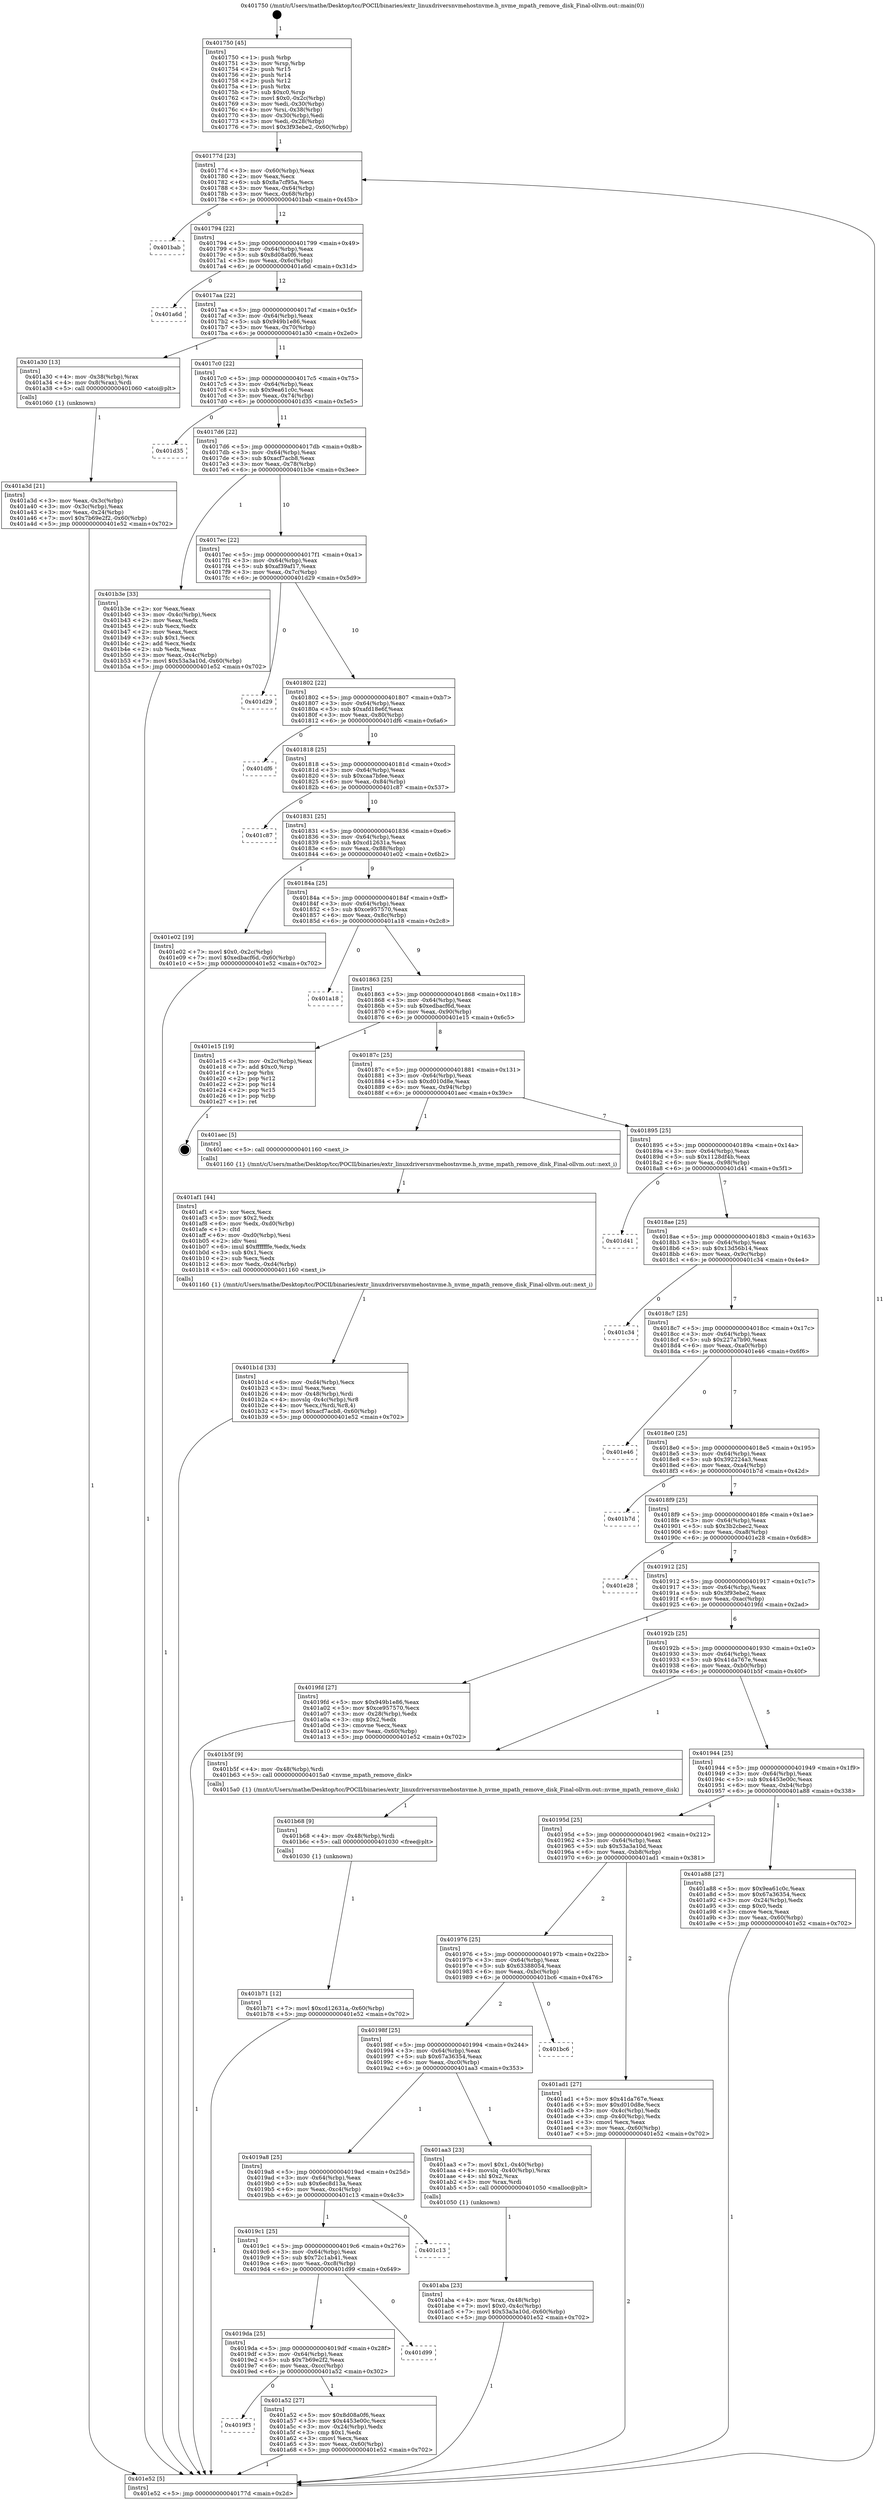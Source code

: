 digraph "0x401750" {
  label = "0x401750 (/mnt/c/Users/mathe/Desktop/tcc/POCII/binaries/extr_linuxdriversnvmehostnvme.h_nvme_mpath_remove_disk_Final-ollvm.out::main(0))"
  labelloc = "t"
  node[shape=record]

  Entry [label="",width=0.3,height=0.3,shape=circle,fillcolor=black,style=filled]
  "0x40177d" [label="{
     0x40177d [23]\l
     | [instrs]\l
     &nbsp;&nbsp;0x40177d \<+3\>: mov -0x60(%rbp),%eax\l
     &nbsp;&nbsp;0x401780 \<+2\>: mov %eax,%ecx\l
     &nbsp;&nbsp;0x401782 \<+6\>: sub $0x8a7cf95a,%ecx\l
     &nbsp;&nbsp;0x401788 \<+3\>: mov %eax,-0x64(%rbp)\l
     &nbsp;&nbsp;0x40178b \<+3\>: mov %ecx,-0x68(%rbp)\l
     &nbsp;&nbsp;0x40178e \<+6\>: je 0000000000401bab \<main+0x45b\>\l
  }"]
  "0x401bab" [label="{
     0x401bab\l
  }", style=dashed]
  "0x401794" [label="{
     0x401794 [22]\l
     | [instrs]\l
     &nbsp;&nbsp;0x401794 \<+5\>: jmp 0000000000401799 \<main+0x49\>\l
     &nbsp;&nbsp;0x401799 \<+3\>: mov -0x64(%rbp),%eax\l
     &nbsp;&nbsp;0x40179c \<+5\>: sub $0x8d08a0f6,%eax\l
     &nbsp;&nbsp;0x4017a1 \<+3\>: mov %eax,-0x6c(%rbp)\l
     &nbsp;&nbsp;0x4017a4 \<+6\>: je 0000000000401a6d \<main+0x31d\>\l
  }"]
  Exit [label="",width=0.3,height=0.3,shape=circle,fillcolor=black,style=filled,peripheries=2]
  "0x401a6d" [label="{
     0x401a6d\l
  }", style=dashed]
  "0x4017aa" [label="{
     0x4017aa [22]\l
     | [instrs]\l
     &nbsp;&nbsp;0x4017aa \<+5\>: jmp 00000000004017af \<main+0x5f\>\l
     &nbsp;&nbsp;0x4017af \<+3\>: mov -0x64(%rbp),%eax\l
     &nbsp;&nbsp;0x4017b2 \<+5\>: sub $0x949b1e86,%eax\l
     &nbsp;&nbsp;0x4017b7 \<+3\>: mov %eax,-0x70(%rbp)\l
     &nbsp;&nbsp;0x4017ba \<+6\>: je 0000000000401a30 \<main+0x2e0\>\l
  }"]
  "0x401b71" [label="{
     0x401b71 [12]\l
     | [instrs]\l
     &nbsp;&nbsp;0x401b71 \<+7\>: movl $0xcd12631a,-0x60(%rbp)\l
     &nbsp;&nbsp;0x401b78 \<+5\>: jmp 0000000000401e52 \<main+0x702\>\l
  }"]
  "0x401a30" [label="{
     0x401a30 [13]\l
     | [instrs]\l
     &nbsp;&nbsp;0x401a30 \<+4\>: mov -0x38(%rbp),%rax\l
     &nbsp;&nbsp;0x401a34 \<+4\>: mov 0x8(%rax),%rdi\l
     &nbsp;&nbsp;0x401a38 \<+5\>: call 0000000000401060 \<atoi@plt\>\l
     | [calls]\l
     &nbsp;&nbsp;0x401060 \{1\} (unknown)\l
  }"]
  "0x4017c0" [label="{
     0x4017c0 [22]\l
     | [instrs]\l
     &nbsp;&nbsp;0x4017c0 \<+5\>: jmp 00000000004017c5 \<main+0x75\>\l
     &nbsp;&nbsp;0x4017c5 \<+3\>: mov -0x64(%rbp),%eax\l
     &nbsp;&nbsp;0x4017c8 \<+5\>: sub $0x9ea61c0c,%eax\l
     &nbsp;&nbsp;0x4017cd \<+3\>: mov %eax,-0x74(%rbp)\l
     &nbsp;&nbsp;0x4017d0 \<+6\>: je 0000000000401d35 \<main+0x5e5\>\l
  }"]
  "0x401b68" [label="{
     0x401b68 [9]\l
     | [instrs]\l
     &nbsp;&nbsp;0x401b68 \<+4\>: mov -0x48(%rbp),%rdi\l
     &nbsp;&nbsp;0x401b6c \<+5\>: call 0000000000401030 \<free@plt\>\l
     | [calls]\l
     &nbsp;&nbsp;0x401030 \{1\} (unknown)\l
  }"]
  "0x401d35" [label="{
     0x401d35\l
  }", style=dashed]
  "0x4017d6" [label="{
     0x4017d6 [22]\l
     | [instrs]\l
     &nbsp;&nbsp;0x4017d6 \<+5\>: jmp 00000000004017db \<main+0x8b\>\l
     &nbsp;&nbsp;0x4017db \<+3\>: mov -0x64(%rbp),%eax\l
     &nbsp;&nbsp;0x4017de \<+5\>: sub $0xacf7acb8,%eax\l
     &nbsp;&nbsp;0x4017e3 \<+3\>: mov %eax,-0x78(%rbp)\l
     &nbsp;&nbsp;0x4017e6 \<+6\>: je 0000000000401b3e \<main+0x3ee\>\l
  }"]
  "0x401b1d" [label="{
     0x401b1d [33]\l
     | [instrs]\l
     &nbsp;&nbsp;0x401b1d \<+6\>: mov -0xd4(%rbp),%ecx\l
     &nbsp;&nbsp;0x401b23 \<+3\>: imul %eax,%ecx\l
     &nbsp;&nbsp;0x401b26 \<+4\>: mov -0x48(%rbp),%rdi\l
     &nbsp;&nbsp;0x401b2a \<+4\>: movslq -0x4c(%rbp),%r8\l
     &nbsp;&nbsp;0x401b2e \<+4\>: mov %ecx,(%rdi,%r8,4)\l
     &nbsp;&nbsp;0x401b32 \<+7\>: movl $0xacf7acb8,-0x60(%rbp)\l
     &nbsp;&nbsp;0x401b39 \<+5\>: jmp 0000000000401e52 \<main+0x702\>\l
  }"]
  "0x401b3e" [label="{
     0x401b3e [33]\l
     | [instrs]\l
     &nbsp;&nbsp;0x401b3e \<+2\>: xor %eax,%eax\l
     &nbsp;&nbsp;0x401b40 \<+3\>: mov -0x4c(%rbp),%ecx\l
     &nbsp;&nbsp;0x401b43 \<+2\>: mov %eax,%edx\l
     &nbsp;&nbsp;0x401b45 \<+2\>: sub %ecx,%edx\l
     &nbsp;&nbsp;0x401b47 \<+2\>: mov %eax,%ecx\l
     &nbsp;&nbsp;0x401b49 \<+3\>: sub $0x1,%ecx\l
     &nbsp;&nbsp;0x401b4c \<+2\>: add %ecx,%edx\l
     &nbsp;&nbsp;0x401b4e \<+2\>: sub %edx,%eax\l
     &nbsp;&nbsp;0x401b50 \<+3\>: mov %eax,-0x4c(%rbp)\l
     &nbsp;&nbsp;0x401b53 \<+7\>: movl $0x53a3a10d,-0x60(%rbp)\l
     &nbsp;&nbsp;0x401b5a \<+5\>: jmp 0000000000401e52 \<main+0x702\>\l
  }"]
  "0x4017ec" [label="{
     0x4017ec [22]\l
     | [instrs]\l
     &nbsp;&nbsp;0x4017ec \<+5\>: jmp 00000000004017f1 \<main+0xa1\>\l
     &nbsp;&nbsp;0x4017f1 \<+3\>: mov -0x64(%rbp),%eax\l
     &nbsp;&nbsp;0x4017f4 \<+5\>: sub $0xaf39af17,%eax\l
     &nbsp;&nbsp;0x4017f9 \<+3\>: mov %eax,-0x7c(%rbp)\l
     &nbsp;&nbsp;0x4017fc \<+6\>: je 0000000000401d29 \<main+0x5d9\>\l
  }"]
  "0x401af1" [label="{
     0x401af1 [44]\l
     | [instrs]\l
     &nbsp;&nbsp;0x401af1 \<+2\>: xor %ecx,%ecx\l
     &nbsp;&nbsp;0x401af3 \<+5\>: mov $0x2,%edx\l
     &nbsp;&nbsp;0x401af8 \<+6\>: mov %edx,-0xd0(%rbp)\l
     &nbsp;&nbsp;0x401afe \<+1\>: cltd\l
     &nbsp;&nbsp;0x401aff \<+6\>: mov -0xd0(%rbp),%esi\l
     &nbsp;&nbsp;0x401b05 \<+2\>: idiv %esi\l
     &nbsp;&nbsp;0x401b07 \<+6\>: imul $0xfffffffe,%edx,%edx\l
     &nbsp;&nbsp;0x401b0d \<+3\>: sub $0x1,%ecx\l
     &nbsp;&nbsp;0x401b10 \<+2\>: sub %ecx,%edx\l
     &nbsp;&nbsp;0x401b12 \<+6\>: mov %edx,-0xd4(%rbp)\l
     &nbsp;&nbsp;0x401b18 \<+5\>: call 0000000000401160 \<next_i\>\l
     | [calls]\l
     &nbsp;&nbsp;0x401160 \{1\} (/mnt/c/Users/mathe/Desktop/tcc/POCII/binaries/extr_linuxdriversnvmehostnvme.h_nvme_mpath_remove_disk_Final-ollvm.out::next_i)\l
  }"]
  "0x401d29" [label="{
     0x401d29\l
  }", style=dashed]
  "0x401802" [label="{
     0x401802 [22]\l
     | [instrs]\l
     &nbsp;&nbsp;0x401802 \<+5\>: jmp 0000000000401807 \<main+0xb7\>\l
     &nbsp;&nbsp;0x401807 \<+3\>: mov -0x64(%rbp),%eax\l
     &nbsp;&nbsp;0x40180a \<+5\>: sub $0xafd18e6f,%eax\l
     &nbsp;&nbsp;0x40180f \<+3\>: mov %eax,-0x80(%rbp)\l
     &nbsp;&nbsp;0x401812 \<+6\>: je 0000000000401df6 \<main+0x6a6\>\l
  }"]
  "0x401aba" [label="{
     0x401aba [23]\l
     | [instrs]\l
     &nbsp;&nbsp;0x401aba \<+4\>: mov %rax,-0x48(%rbp)\l
     &nbsp;&nbsp;0x401abe \<+7\>: movl $0x0,-0x4c(%rbp)\l
     &nbsp;&nbsp;0x401ac5 \<+7\>: movl $0x53a3a10d,-0x60(%rbp)\l
     &nbsp;&nbsp;0x401acc \<+5\>: jmp 0000000000401e52 \<main+0x702\>\l
  }"]
  "0x401df6" [label="{
     0x401df6\l
  }", style=dashed]
  "0x401818" [label="{
     0x401818 [25]\l
     | [instrs]\l
     &nbsp;&nbsp;0x401818 \<+5\>: jmp 000000000040181d \<main+0xcd\>\l
     &nbsp;&nbsp;0x40181d \<+3\>: mov -0x64(%rbp),%eax\l
     &nbsp;&nbsp;0x401820 \<+5\>: sub $0xcaa7bfee,%eax\l
     &nbsp;&nbsp;0x401825 \<+6\>: mov %eax,-0x84(%rbp)\l
     &nbsp;&nbsp;0x40182b \<+6\>: je 0000000000401c87 \<main+0x537\>\l
  }"]
  "0x4019f3" [label="{
     0x4019f3\l
  }", style=dashed]
  "0x401c87" [label="{
     0x401c87\l
  }", style=dashed]
  "0x401831" [label="{
     0x401831 [25]\l
     | [instrs]\l
     &nbsp;&nbsp;0x401831 \<+5\>: jmp 0000000000401836 \<main+0xe6\>\l
     &nbsp;&nbsp;0x401836 \<+3\>: mov -0x64(%rbp),%eax\l
     &nbsp;&nbsp;0x401839 \<+5\>: sub $0xcd12631a,%eax\l
     &nbsp;&nbsp;0x40183e \<+6\>: mov %eax,-0x88(%rbp)\l
     &nbsp;&nbsp;0x401844 \<+6\>: je 0000000000401e02 \<main+0x6b2\>\l
  }"]
  "0x401a52" [label="{
     0x401a52 [27]\l
     | [instrs]\l
     &nbsp;&nbsp;0x401a52 \<+5\>: mov $0x8d08a0f6,%eax\l
     &nbsp;&nbsp;0x401a57 \<+5\>: mov $0x4453e00c,%ecx\l
     &nbsp;&nbsp;0x401a5c \<+3\>: mov -0x24(%rbp),%edx\l
     &nbsp;&nbsp;0x401a5f \<+3\>: cmp $0x1,%edx\l
     &nbsp;&nbsp;0x401a62 \<+3\>: cmovl %ecx,%eax\l
     &nbsp;&nbsp;0x401a65 \<+3\>: mov %eax,-0x60(%rbp)\l
     &nbsp;&nbsp;0x401a68 \<+5\>: jmp 0000000000401e52 \<main+0x702\>\l
  }"]
  "0x401e02" [label="{
     0x401e02 [19]\l
     | [instrs]\l
     &nbsp;&nbsp;0x401e02 \<+7\>: movl $0x0,-0x2c(%rbp)\l
     &nbsp;&nbsp;0x401e09 \<+7\>: movl $0xedbacf6d,-0x60(%rbp)\l
     &nbsp;&nbsp;0x401e10 \<+5\>: jmp 0000000000401e52 \<main+0x702\>\l
  }"]
  "0x40184a" [label="{
     0x40184a [25]\l
     | [instrs]\l
     &nbsp;&nbsp;0x40184a \<+5\>: jmp 000000000040184f \<main+0xff\>\l
     &nbsp;&nbsp;0x40184f \<+3\>: mov -0x64(%rbp),%eax\l
     &nbsp;&nbsp;0x401852 \<+5\>: sub $0xce957570,%eax\l
     &nbsp;&nbsp;0x401857 \<+6\>: mov %eax,-0x8c(%rbp)\l
     &nbsp;&nbsp;0x40185d \<+6\>: je 0000000000401a18 \<main+0x2c8\>\l
  }"]
  "0x4019da" [label="{
     0x4019da [25]\l
     | [instrs]\l
     &nbsp;&nbsp;0x4019da \<+5\>: jmp 00000000004019df \<main+0x28f\>\l
     &nbsp;&nbsp;0x4019df \<+3\>: mov -0x64(%rbp),%eax\l
     &nbsp;&nbsp;0x4019e2 \<+5\>: sub $0x7b69e2f2,%eax\l
     &nbsp;&nbsp;0x4019e7 \<+6\>: mov %eax,-0xcc(%rbp)\l
     &nbsp;&nbsp;0x4019ed \<+6\>: je 0000000000401a52 \<main+0x302\>\l
  }"]
  "0x401a18" [label="{
     0x401a18\l
  }", style=dashed]
  "0x401863" [label="{
     0x401863 [25]\l
     | [instrs]\l
     &nbsp;&nbsp;0x401863 \<+5\>: jmp 0000000000401868 \<main+0x118\>\l
     &nbsp;&nbsp;0x401868 \<+3\>: mov -0x64(%rbp),%eax\l
     &nbsp;&nbsp;0x40186b \<+5\>: sub $0xedbacf6d,%eax\l
     &nbsp;&nbsp;0x401870 \<+6\>: mov %eax,-0x90(%rbp)\l
     &nbsp;&nbsp;0x401876 \<+6\>: je 0000000000401e15 \<main+0x6c5\>\l
  }"]
  "0x401d99" [label="{
     0x401d99\l
  }", style=dashed]
  "0x401e15" [label="{
     0x401e15 [19]\l
     | [instrs]\l
     &nbsp;&nbsp;0x401e15 \<+3\>: mov -0x2c(%rbp),%eax\l
     &nbsp;&nbsp;0x401e18 \<+7\>: add $0xc0,%rsp\l
     &nbsp;&nbsp;0x401e1f \<+1\>: pop %rbx\l
     &nbsp;&nbsp;0x401e20 \<+2\>: pop %r12\l
     &nbsp;&nbsp;0x401e22 \<+2\>: pop %r14\l
     &nbsp;&nbsp;0x401e24 \<+2\>: pop %r15\l
     &nbsp;&nbsp;0x401e26 \<+1\>: pop %rbp\l
     &nbsp;&nbsp;0x401e27 \<+1\>: ret\l
  }"]
  "0x40187c" [label="{
     0x40187c [25]\l
     | [instrs]\l
     &nbsp;&nbsp;0x40187c \<+5\>: jmp 0000000000401881 \<main+0x131\>\l
     &nbsp;&nbsp;0x401881 \<+3\>: mov -0x64(%rbp),%eax\l
     &nbsp;&nbsp;0x401884 \<+5\>: sub $0xd010d8e,%eax\l
     &nbsp;&nbsp;0x401889 \<+6\>: mov %eax,-0x94(%rbp)\l
     &nbsp;&nbsp;0x40188f \<+6\>: je 0000000000401aec \<main+0x39c\>\l
  }"]
  "0x4019c1" [label="{
     0x4019c1 [25]\l
     | [instrs]\l
     &nbsp;&nbsp;0x4019c1 \<+5\>: jmp 00000000004019c6 \<main+0x276\>\l
     &nbsp;&nbsp;0x4019c6 \<+3\>: mov -0x64(%rbp),%eax\l
     &nbsp;&nbsp;0x4019c9 \<+5\>: sub $0x72c1ab41,%eax\l
     &nbsp;&nbsp;0x4019ce \<+6\>: mov %eax,-0xc8(%rbp)\l
     &nbsp;&nbsp;0x4019d4 \<+6\>: je 0000000000401d99 \<main+0x649\>\l
  }"]
  "0x401aec" [label="{
     0x401aec [5]\l
     | [instrs]\l
     &nbsp;&nbsp;0x401aec \<+5\>: call 0000000000401160 \<next_i\>\l
     | [calls]\l
     &nbsp;&nbsp;0x401160 \{1\} (/mnt/c/Users/mathe/Desktop/tcc/POCII/binaries/extr_linuxdriversnvmehostnvme.h_nvme_mpath_remove_disk_Final-ollvm.out::next_i)\l
  }"]
  "0x401895" [label="{
     0x401895 [25]\l
     | [instrs]\l
     &nbsp;&nbsp;0x401895 \<+5\>: jmp 000000000040189a \<main+0x14a\>\l
     &nbsp;&nbsp;0x40189a \<+3\>: mov -0x64(%rbp),%eax\l
     &nbsp;&nbsp;0x40189d \<+5\>: sub $0x1128df4b,%eax\l
     &nbsp;&nbsp;0x4018a2 \<+6\>: mov %eax,-0x98(%rbp)\l
     &nbsp;&nbsp;0x4018a8 \<+6\>: je 0000000000401d41 \<main+0x5f1\>\l
  }"]
  "0x401c13" [label="{
     0x401c13\l
  }", style=dashed]
  "0x401d41" [label="{
     0x401d41\l
  }", style=dashed]
  "0x4018ae" [label="{
     0x4018ae [25]\l
     | [instrs]\l
     &nbsp;&nbsp;0x4018ae \<+5\>: jmp 00000000004018b3 \<main+0x163\>\l
     &nbsp;&nbsp;0x4018b3 \<+3\>: mov -0x64(%rbp),%eax\l
     &nbsp;&nbsp;0x4018b6 \<+5\>: sub $0x13d56b14,%eax\l
     &nbsp;&nbsp;0x4018bb \<+6\>: mov %eax,-0x9c(%rbp)\l
     &nbsp;&nbsp;0x4018c1 \<+6\>: je 0000000000401c34 \<main+0x4e4\>\l
  }"]
  "0x4019a8" [label="{
     0x4019a8 [25]\l
     | [instrs]\l
     &nbsp;&nbsp;0x4019a8 \<+5\>: jmp 00000000004019ad \<main+0x25d\>\l
     &nbsp;&nbsp;0x4019ad \<+3\>: mov -0x64(%rbp),%eax\l
     &nbsp;&nbsp;0x4019b0 \<+5\>: sub $0x6ec8d13a,%eax\l
     &nbsp;&nbsp;0x4019b5 \<+6\>: mov %eax,-0xc4(%rbp)\l
     &nbsp;&nbsp;0x4019bb \<+6\>: je 0000000000401c13 \<main+0x4c3\>\l
  }"]
  "0x401c34" [label="{
     0x401c34\l
  }", style=dashed]
  "0x4018c7" [label="{
     0x4018c7 [25]\l
     | [instrs]\l
     &nbsp;&nbsp;0x4018c7 \<+5\>: jmp 00000000004018cc \<main+0x17c\>\l
     &nbsp;&nbsp;0x4018cc \<+3\>: mov -0x64(%rbp),%eax\l
     &nbsp;&nbsp;0x4018cf \<+5\>: sub $0x227a7b90,%eax\l
     &nbsp;&nbsp;0x4018d4 \<+6\>: mov %eax,-0xa0(%rbp)\l
     &nbsp;&nbsp;0x4018da \<+6\>: je 0000000000401e46 \<main+0x6f6\>\l
  }"]
  "0x401aa3" [label="{
     0x401aa3 [23]\l
     | [instrs]\l
     &nbsp;&nbsp;0x401aa3 \<+7\>: movl $0x1,-0x40(%rbp)\l
     &nbsp;&nbsp;0x401aaa \<+4\>: movslq -0x40(%rbp),%rax\l
     &nbsp;&nbsp;0x401aae \<+4\>: shl $0x2,%rax\l
     &nbsp;&nbsp;0x401ab2 \<+3\>: mov %rax,%rdi\l
     &nbsp;&nbsp;0x401ab5 \<+5\>: call 0000000000401050 \<malloc@plt\>\l
     | [calls]\l
     &nbsp;&nbsp;0x401050 \{1\} (unknown)\l
  }"]
  "0x401e46" [label="{
     0x401e46\l
  }", style=dashed]
  "0x4018e0" [label="{
     0x4018e0 [25]\l
     | [instrs]\l
     &nbsp;&nbsp;0x4018e0 \<+5\>: jmp 00000000004018e5 \<main+0x195\>\l
     &nbsp;&nbsp;0x4018e5 \<+3\>: mov -0x64(%rbp),%eax\l
     &nbsp;&nbsp;0x4018e8 \<+5\>: sub $0x392224a3,%eax\l
     &nbsp;&nbsp;0x4018ed \<+6\>: mov %eax,-0xa4(%rbp)\l
     &nbsp;&nbsp;0x4018f3 \<+6\>: je 0000000000401b7d \<main+0x42d\>\l
  }"]
  "0x40198f" [label="{
     0x40198f [25]\l
     | [instrs]\l
     &nbsp;&nbsp;0x40198f \<+5\>: jmp 0000000000401994 \<main+0x244\>\l
     &nbsp;&nbsp;0x401994 \<+3\>: mov -0x64(%rbp),%eax\l
     &nbsp;&nbsp;0x401997 \<+5\>: sub $0x67a36354,%eax\l
     &nbsp;&nbsp;0x40199c \<+6\>: mov %eax,-0xc0(%rbp)\l
     &nbsp;&nbsp;0x4019a2 \<+6\>: je 0000000000401aa3 \<main+0x353\>\l
  }"]
  "0x401b7d" [label="{
     0x401b7d\l
  }", style=dashed]
  "0x4018f9" [label="{
     0x4018f9 [25]\l
     | [instrs]\l
     &nbsp;&nbsp;0x4018f9 \<+5\>: jmp 00000000004018fe \<main+0x1ae\>\l
     &nbsp;&nbsp;0x4018fe \<+3\>: mov -0x64(%rbp),%eax\l
     &nbsp;&nbsp;0x401901 \<+5\>: sub $0x3b2cbec2,%eax\l
     &nbsp;&nbsp;0x401906 \<+6\>: mov %eax,-0xa8(%rbp)\l
     &nbsp;&nbsp;0x40190c \<+6\>: je 0000000000401e28 \<main+0x6d8\>\l
  }"]
  "0x401bc6" [label="{
     0x401bc6\l
  }", style=dashed]
  "0x401e28" [label="{
     0x401e28\l
  }", style=dashed]
  "0x401912" [label="{
     0x401912 [25]\l
     | [instrs]\l
     &nbsp;&nbsp;0x401912 \<+5\>: jmp 0000000000401917 \<main+0x1c7\>\l
     &nbsp;&nbsp;0x401917 \<+3\>: mov -0x64(%rbp),%eax\l
     &nbsp;&nbsp;0x40191a \<+5\>: sub $0x3f93ebe2,%eax\l
     &nbsp;&nbsp;0x40191f \<+6\>: mov %eax,-0xac(%rbp)\l
     &nbsp;&nbsp;0x401925 \<+6\>: je 00000000004019fd \<main+0x2ad\>\l
  }"]
  "0x401976" [label="{
     0x401976 [25]\l
     | [instrs]\l
     &nbsp;&nbsp;0x401976 \<+5\>: jmp 000000000040197b \<main+0x22b\>\l
     &nbsp;&nbsp;0x40197b \<+3\>: mov -0x64(%rbp),%eax\l
     &nbsp;&nbsp;0x40197e \<+5\>: sub $0x63388054,%eax\l
     &nbsp;&nbsp;0x401983 \<+6\>: mov %eax,-0xbc(%rbp)\l
     &nbsp;&nbsp;0x401989 \<+6\>: je 0000000000401bc6 \<main+0x476\>\l
  }"]
  "0x4019fd" [label="{
     0x4019fd [27]\l
     | [instrs]\l
     &nbsp;&nbsp;0x4019fd \<+5\>: mov $0x949b1e86,%eax\l
     &nbsp;&nbsp;0x401a02 \<+5\>: mov $0xce957570,%ecx\l
     &nbsp;&nbsp;0x401a07 \<+3\>: mov -0x28(%rbp),%edx\l
     &nbsp;&nbsp;0x401a0a \<+3\>: cmp $0x2,%edx\l
     &nbsp;&nbsp;0x401a0d \<+3\>: cmovne %ecx,%eax\l
     &nbsp;&nbsp;0x401a10 \<+3\>: mov %eax,-0x60(%rbp)\l
     &nbsp;&nbsp;0x401a13 \<+5\>: jmp 0000000000401e52 \<main+0x702\>\l
  }"]
  "0x40192b" [label="{
     0x40192b [25]\l
     | [instrs]\l
     &nbsp;&nbsp;0x40192b \<+5\>: jmp 0000000000401930 \<main+0x1e0\>\l
     &nbsp;&nbsp;0x401930 \<+3\>: mov -0x64(%rbp),%eax\l
     &nbsp;&nbsp;0x401933 \<+5\>: sub $0x41da767e,%eax\l
     &nbsp;&nbsp;0x401938 \<+6\>: mov %eax,-0xb0(%rbp)\l
     &nbsp;&nbsp;0x40193e \<+6\>: je 0000000000401b5f \<main+0x40f\>\l
  }"]
  "0x401e52" [label="{
     0x401e52 [5]\l
     | [instrs]\l
     &nbsp;&nbsp;0x401e52 \<+5\>: jmp 000000000040177d \<main+0x2d\>\l
  }"]
  "0x401750" [label="{
     0x401750 [45]\l
     | [instrs]\l
     &nbsp;&nbsp;0x401750 \<+1\>: push %rbp\l
     &nbsp;&nbsp;0x401751 \<+3\>: mov %rsp,%rbp\l
     &nbsp;&nbsp;0x401754 \<+2\>: push %r15\l
     &nbsp;&nbsp;0x401756 \<+2\>: push %r14\l
     &nbsp;&nbsp;0x401758 \<+2\>: push %r12\l
     &nbsp;&nbsp;0x40175a \<+1\>: push %rbx\l
     &nbsp;&nbsp;0x40175b \<+7\>: sub $0xc0,%rsp\l
     &nbsp;&nbsp;0x401762 \<+7\>: movl $0x0,-0x2c(%rbp)\l
     &nbsp;&nbsp;0x401769 \<+3\>: mov %edi,-0x30(%rbp)\l
     &nbsp;&nbsp;0x40176c \<+4\>: mov %rsi,-0x38(%rbp)\l
     &nbsp;&nbsp;0x401770 \<+3\>: mov -0x30(%rbp),%edi\l
     &nbsp;&nbsp;0x401773 \<+3\>: mov %edi,-0x28(%rbp)\l
     &nbsp;&nbsp;0x401776 \<+7\>: movl $0x3f93ebe2,-0x60(%rbp)\l
  }"]
  "0x401a3d" [label="{
     0x401a3d [21]\l
     | [instrs]\l
     &nbsp;&nbsp;0x401a3d \<+3\>: mov %eax,-0x3c(%rbp)\l
     &nbsp;&nbsp;0x401a40 \<+3\>: mov -0x3c(%rbp),%eax\l
     &nbsp;&nbsp;0x401a43 \<+3\>: mov %eax,-0x24(%rbp)\l
     &nbsp;&nbsp;0x401a46 \<+7\>: movl $0x7b69e2f2,-0x60(%rbp)\l
     &nbsp;&nbsp;0x401a4d \<+5\>: jmp 0000000000401e52 \<main+0x702\>\l
  }"]
  "0x401ad1" [label="{
     0x401ad1 [27]\l
     | [instrs]\l
     &nbsp;&nbsp;0x401ad1 \<+5\>: mov $0x41da767e,%eax\l
     &nbsp;&nbsp;0x401ad6 \<+5\>: mov $0xd010d8e,%ecx\l
     &nbsp;&nbsp;0x401adb \<+3\>: mov -0x4c(%rbp),%edx\l
     &nbsp;&nbsp;0x401ade \<+3\>: cmp -0x40(%rbp),%edx\l
     &nbsp;&nbsp;0x401ae1 \<+3\>: cmovl %ecx,%eax\l
     &nbsp;&nbsp;0x401ae4 \<+3\>: mov %eax,-0x60(%rbp)\l
     &nbsp;&nbsp;0x401ae7 \<+5\>: jmp 0000000000401e52 \<main+0x702\>\l
  }"]
  "0x401b5f" [label="{
     0x401b5f [9]\l
     | [instrs]\l
     &nbsp;&nbsp;0x401b5f \<+4\>: mov -0x48(%rbp),%rdi\l
     &nbsp;&nbsp;0x401b63 \<+5\>: call 00000000004015a0 \<nvme_mpath_remove_disk\>\l
     | [calls]\l
     &nbsp;&nbsp;0x4015a0 \{1\} (/mnt/c/Users/mathe/Desktop/tcc/POCII/binaries/extr_linuxdriversnvmehostnvme.h_nvme_mpath_remove_disk_Final-ollvm.out::nvme_mpath_remove_disk)\l
  }"]
  "0x401944" [label="{
     0x401944 [25]\l
     | [instrs]\l
     &nbsp;&nbsp;0x401944 \<+5\>: jmp 0000000000401949 \<main+0x1f9\>\l
     &nbsp;&nbsp;0x401949 \<+3\>: mov -0x64(%rbp),%eax\l
     &nbsp;&nbsp;0x40194c \<+5\>: sub $0x4453e00c,%eax\l
     &nbsp;&nbsp;0x401951 \<+6\>: mov %eax,-0xb4(%rbp)\l
     &nbsp;&nbsp;0x401957 \<+6\>: je 0000000000401a88 \<main+0x338\>\l
  }"]
  "0x40195d" [label="{
     0x40195d [25]\l
     | [instrs]\l
     &nbsp;&nbsp;0x40195d \<+5\>: jmp 0000000000401962 \<main+0x212\>\l
     &nbsp;&nbsp;0x401962 \<+3\>: mov -0x64(%rbp),%eax\l
     &nbsp;&nbsp;0x401965 \<+5\>: sub $0x53a3a10d,%eax\l
     &nbsp;&nbsp;0x40196a \<+6\>: mov %eax,-0xb8(%rbp)\l
     &nbsp;&nbsp;0x401970 \<+6\>: je 0000000000401ad1 \<main+0x381\>\l
  }"]
  "0x401a88" [label="{
     0x401a88 [27]\l
     | [instrs]\l
     &nbsp;&nbsp;0x401a88 \<+5\>: mov $0x9ea61c0c,%eax\l
     &nbsp;&nbsp;0x401a8d \<+5\>: mov $0x67a36354,%ecx\l
     &nbsp;&nbsp;0x401a92 \<+3\>: mov -0x24(%rbp),%edx\l
     &nbsp;&nbsp;0x401a95 \<+3\>: cmp $0x0,%edx\l
     &nbsp;&nbsp;0x401a98 \<+3\>: cmove %ecx,%eax\l
     &nbsp;&nbsp;0x401a9b \<+3\>: mov %eax,-0x60(%rbp)\l
     &nbsp;&nbsp;0x401a9e \<+5\>: jmp 0000000000401e52 \<main+0x702\>\l
  }"]
  Entry -> "0x401750" [label=" 1"]
  "0x40177d" -> "0x401bab" [label=" 0"]
  "0x40177d" -> "0x401794" [label=" 12"]
  "0x401e15" -> Exit [label=" 1"]
  "0x401794" -> "0x401a6d" [label=" 0"]
  "0x401794" -> "0x4017aa" [label=" 12"]
  "0x401e02" -> "0x401e52" [label=" 1"]
  "0x4017aa" -> "0x401a30" [label=" 1"]
  "0x4017aa" -> "0x4017c0" [label=" 11"]
  "0x401b71" -> "0x401e52" [label=" 1"]
  "0x4017c0" -> "0x401d35" [label=" 0"]
  "0x4017c0" -> "0x4017d6" [label=" 11"]
  "0x401b68" -> "0x401b71" [label=" 1"]
  "0x4017d6" -> "0x401b3e" [label=" 1"]
  "0x4017d6" -> "0x4017ec" [label=" 10"]
  "0x401b5f" -> "0x401b68" [label=" 1"]
  "0x4017ec" -> "0x401d29" [label=" 0"]
  "0x4017ec" -> "0x401802" [label=" 10"]
  "0x401b3e" -> "0x401e52" [label=" 1"]
  "0x401802" -> "0x401df6" [label=" 0"]
  "0x401802" -> "0x401818" [label=" 10"]
  "0x401b1d" -> "0x401e52" [label=" 1"]
  "0x401818" -> "0x401c87" [label=" 0"]
  "0x401818" -> "0x401831" [label=" 10"]
  "0x401af1" -> "0x401b1d" [label=" 1"]
  "0x401831" -> "0x401e02" [label=" 1"]
  "0x401831" -> "0x40184a" [label=" 9"]
  "0x401aec" -> "0x401af1" [label=" 1"]
  "0x40184a" -> "0x401a18" [label=" 0"]
  "0x40184a" -> "0x401863" [label=" 9"]
  "0x401aba" -> "0x401e52" [label=" 1"]
  "0x401863" -> "0x401e15" [label=" 1"]
  "0x401863" -> "0x40187c" [label=" 8"]
  "0x401aa3" -> "0x401aba" [label=" 1"]
  "0x40187c" -> "0x401aec" [label=" 1"]
  "0x40187c" -> "0x401895" [label=" 7"]
  "0x401a52" -> "0x401e52" [label=" 1"]
  "0x401895" -> "0x401d41" [label=" 0"]
  "0x401895" -> "0x4018ae" [label=" 7"]
  "0x4019da" -> "0x4019f3" [label=" 0"]
  "0x4018ae" -> "0x401c34" [label=" 0"]
  "0x4018ae" -> "0x4018c7" [label=" 7"]
  "0x401ad1" -> "0x401e52" [label=" 2"]
  "0x4018c7" -> "0x401e46" [label=" 0"]
  "0x4018c7" -> "0x4018e0" [label=" 7"]
  "0x4019c1" -> "0x4019da" [label=" 1"]
  "0x4018e0" -> "0x401b7d" [label=" 0"]
  "0x4018e0" -> "0x4018f9" [label=" 7"]
  "0x401a88" -> "0x401e52" [label=" 1"]
  "0x4018f9" -> "0x401e28" [label=" 0"]
  "0x4018f9" -> "0x401912" [label=" 7"]
  "0x4019a8" -> "0x4019c1" [label=" 1"]
  "0x401912" -> "0x4019fd" [label=" 1"]
  "0x401912" -> "0x40192b" [label=" 6"]
  "0x4019fd" -> "0x401e52" [label=" 1"]
  "0x401750" -> "0x40177d" [label=" 1"]
  "0x401e52" -> "0x40177d" [label=" 11"]
  "0x401a30" -> "0x401a3d" [label=" 1"]
  "0x401a3d" -> "0x401e52" [label=" 1"]
  "0x4019da" -> "0x401a52" [label=" 1"]
  "0x40192b" -> "0x401b5f" [label=" 1"]
  "0x40192b" -> "0x401944" [label=" 5"]
  "0x40198f" -> "0x4019a8" [label=" 1"]
  "0x401944" -> "0x401a88" [label=" 1"]
  "0x401944" -> "0x40195d" [label=" 4"]
  "0x40198f" -> "0x401aa3" [label=" 1"]
  "0x40195d" -> "0x401ad1" [label=" 2"]
  "0x40195d" -> "0x401976" [label=" 2"]
  "0x4019a8" -> "0x401c13" [label=" 0"]
  "0x401976" -> "0x401bc6" [label=" 0"]
  "0x401976" -> "0x40198f" [label=" 2"]
  "0x4019c1" -> "0x401d99" [label=" 0"]
}
